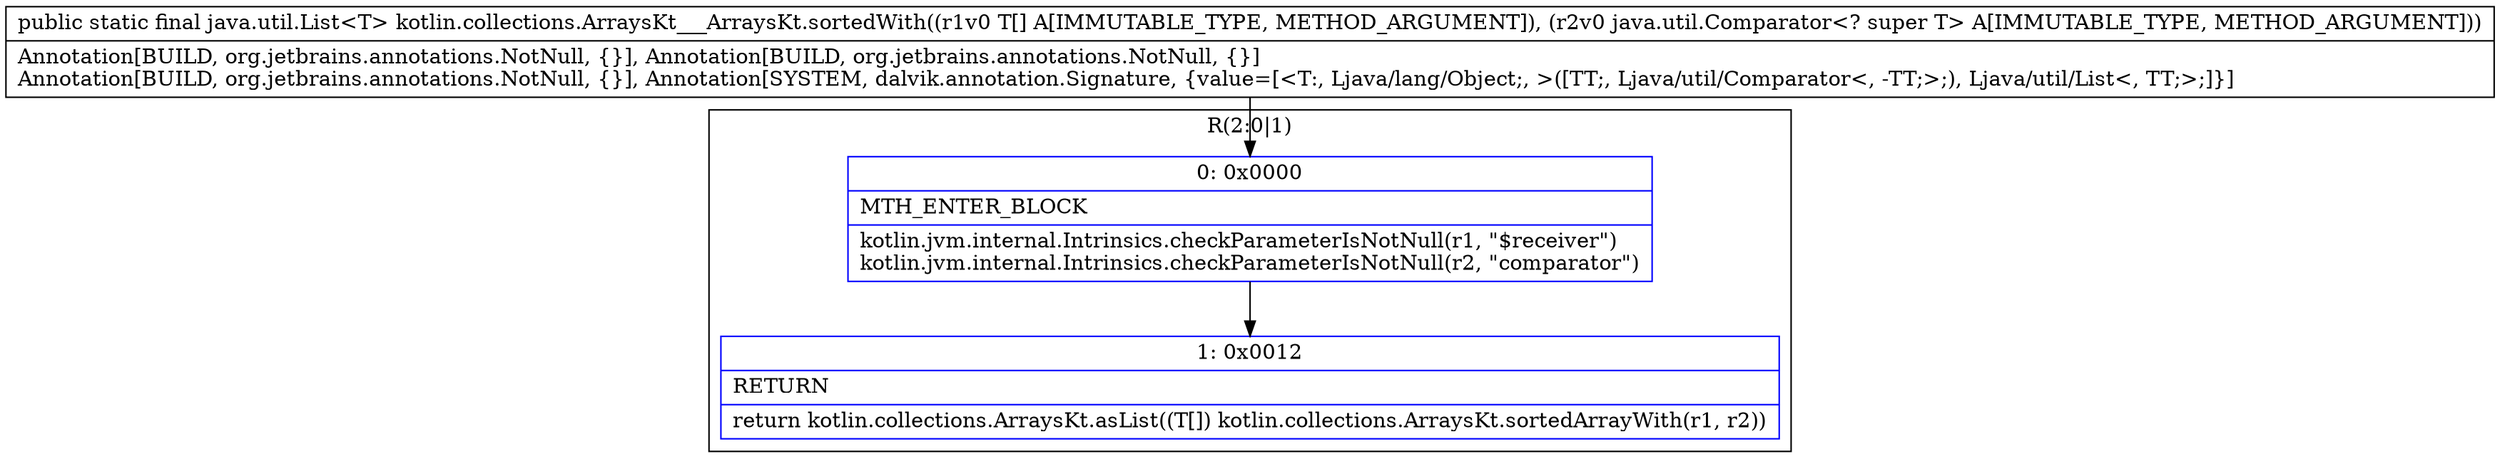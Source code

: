 digraph "CFG forkotlin.collections.ArraysKt___ArraysKt.sortedWith([Ljava\/lang\/Object;Ljava\/util\/Comparator;)Ljava\/util\/List;" {
subgraph cluster_Region_1916484977 {
label = "R(2:0|1)";
node [shape=record,color=blue];
Node_0 [shape=record,label="{0\:\ 0x0000|MTH_ENTER_BLOCK\l|kotlin.jvm.internal.Intrinsics.checkParameterIsNotNull(r1, \"$receiver\")\lkotlin.jvm.internal.Intrinsics.checkParameterIsNotNull(r2, \"comparator\")\l}"];
Node_1 [shape=record,label="{1\:\ 0x0012|RETURN\l|return kotlin.collections.ArraysKt.asList((T[]) kotlin.collections.ArraysKt.sortedArrayWith(r1, r2))\l}"];
}
MethodNode[shape=record,label="{public static final java.util.List\<T\> kotlin.collections.ArraysKt___ArraysKt.sortedWith((r1v0 T[] A[IMMUTABLE_TYPE, METHOD_ARGUMENT]), (r2v0 java.util.Comparator\<? super T\> A[IMMUTABLE_TYPE, METHOD_ARGUMENT]))  | Annotation[BUILD, org.jetbrains.annotations.NotNull, \{\}], Annotation[BUILD, org.jetbrains.annotations.NotNull, \{\}]\lAnnotation[BUILD, org.jetbrains.annotations.NotNull, \{\}], Annotation[SYSTEM, dalvik.annotation.Signature, \{value=[\<T:, Ljava\/lang\/Object;, \>([TT;, Ljava\/util\/Comparator\<, \-TT;\>;), Ljava\/util\/List\<, TT;\>;]\}]\l}"];
MethodNode -> Node_0;
Node_0 -> Node_1;
}

